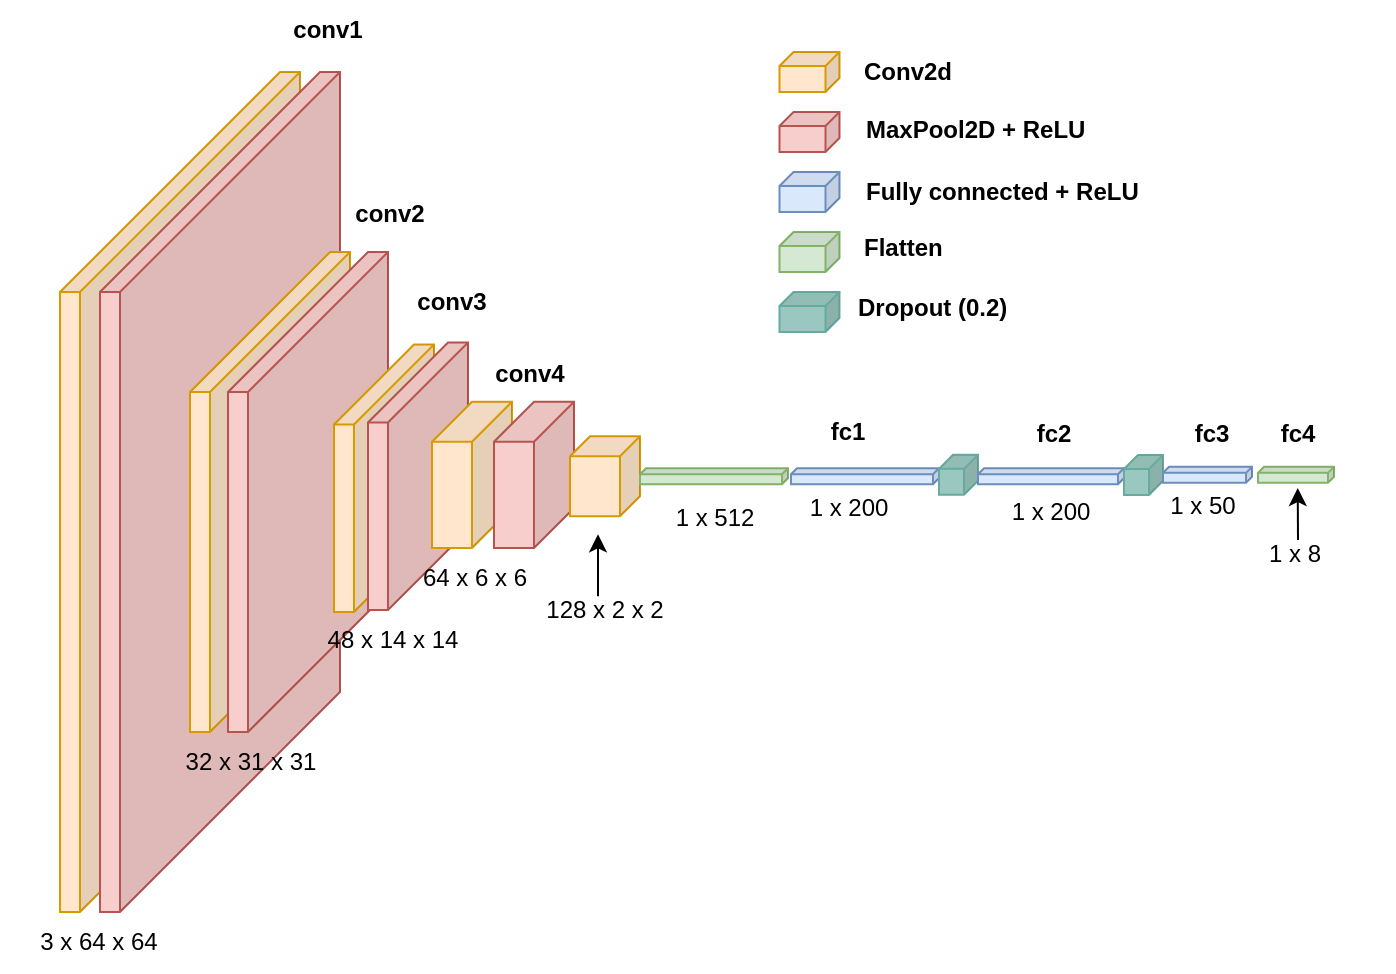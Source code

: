 <mxfile version="26.2.14">
  <diagram id="J0IKtX8XVSgMj0KXxscv" name="Page-1">
    <mxGraphModel dx="779" dy="751" grid="1" gridSize="10" guides="1" tooltips="1" connect="1" arrows="1" fold="1" page="1" pageScale="1" pageWidth="827" pageHeight="1169" math="0" shadow="0">
      <root>
        <mxCell id="0" />
        <mxCell id="1" parent="0" />
        <mxCell id="INubBK2IJQJhVNqbFtJs-60" value="" style="shape=cube;whiteSpace=wrap;html=1;boundedLbl=1;backgroundOutline=1;darkOpacity=0.05;darkOpacity2=0.1;size=7;direction=east;flipH=1;fillColor=#9AC7BF;strokeColor=#67AB9F;" vertex="1" parent="1">
          <mxGeometry x="430.75" y="206" width="30" height="20" as="geometry" />
        </mxCell>
        <mxCell id="INubBK2IJQJhVNqbFtJs-1" value="" style="shape=cube;whiteSpace=wrap;html=1;boundedLbl=1;backgroundOutline=1;darkOpacity=0.05;darkOpacity2=0.1;size=110;direction=east;flipH=1;fillColor=#ffe6cc;strokeColor=#d79b00;" vertex="1" parent="1">
          <mxGeometry x="71" y="96" width="120" height="420" as="geometry" />
        </mxCell>
        <mxCell id="INubBK2IJQJhVNqbFtJs-2" value="" style="shape=cube;whiteSpace=wrap;html=1;boundedLbl=1;backgroundOutline=1;darkOpacity=0.05;darkOpacity2=0.1;size=110;direction=east;flipH=1;fillColor=#F8CECC;strokeColor=#B85450;" vertex="1" parent="1">
          <mxGeometry x="91" y="96" width="120" height="420" as="geometry" />
        </mxCell>
        <mxCell id="INubBK2IJQJhVNqbFtJs-4" value="" style="shape=cube;whiteSpace=wrap;html=1;boundedLbl=1;backgroundOutline=1;darkOpacity=0.05;darkOpacity2=0.1;size=70;direction=east;flipH=1;fillColor=#ffe6cc;strokeColor=#d79b00;" vertex="1" parent="1">
          <mxGeometry x="136" y="186" width="80" height="240" as="geometry" />
        </mxCell>
        <mxCell id="INubBK2IJQJhVNqbFtJs-5" value="" style="shape=cube;whiteSpace=wrap;html=1;boundedLbl=1;backgroundOutline=1;darkOpacity=0.05;darkOpacity2=0.1;size=70;direction=east;flipH=1;fillColor=#F8CECC;strokeColor=#B85450;" vertex="1" parent="1">
          <mxGeometry x="155" y="186" width="80" height="240" as="geometry" />
        </mxCell>
        <mxCell id="INubBK2IJQJhVNqbFtJs-7" value="" style="shape=cube;whiteSpace=wrap;html=1;boundedLbl=1;backgroundOutline=1;darkOpacity=0.05;darkOpacity2=0.1;size=40;direction=east;flipH=1;fillColor=#ffe6cc;strokeColor=#d79b00;" vertex="1" parent="1">
          <mxGeometry x="208" y="232.25" width="50" height="133.75" as="geometry" />
        </mxCell>
        <mxCell id="INubBK2IJQJhVNqbFtJs-6" value="" style="shape=cube;whiteSpace=wrap;html=1;boundedLbl=1;backgroundOutline=1;darkOpacity=0.05;darkOpacity2=0.1;size=40;direction=east;flipH=1;fillColor=#f8cecc;strokeColor=#b85450;" vertex="1" parent="1">
          <mxGeometry x="225" y="231.25" width="50" height="133.75" as="geometry" />
        </mxCell>
        <mxCell id="INubBK2IJQJhVNqbFtJs-11" value="&lt;span style=&quot;white-space: pre;&quot;&gt;&#x9;&lt;/span&gt;" style="shape=cube;whiteSpace=wrap;html=1;boundedLbl=1;backgroundOutline=1;darkOpacity=0.05;darkOpacity2=0.1;size=20;direction=east;flipH=1;fillColor=#ffe6cc;strokeColor=#d79b00;" vertex="1" parent="1">
          <mxGeometry x="257" y="260.87" width="40" height="73.13" as="geometry" />
        </mxCell>
        <mxCell id="INubBK2IJQJhVNqbFtJs-10" value="" style="shape=cube;whiteSpace=wrap;html=1;boundedLbl=1;backgroundOutline=1;darkOpacity=0.05;darkOpacity2=0.1;size=20;direction=east;flipH=1;fillColor=#f8cecc;strokeColor=#b85450;" vertex="1" parent="1">
          <mxGeometry x="288" y="260.87" width="40" height="73.13" as="geometry" />
        </mxCell>
        <mxCell id="INubBK2IJQJhVNqbFtJs-15" value="" style="shape=cube;whiteSpace=wrap;html=1;boundedLbl=1;backgroundOutline=1;darkOpacity=0.05;darkOpacity2=0.1;size=10;direction=east;flipH=1;fillColor=#ffe6cc;strokeColor=#d79b00;" vertex="1" parent="1">
          <mxGeometry x="326" y="278.12" width="35" height="40" as="geometry" />
        </mxCell>
        <mxCell id="INubBK2IJQJhVNqbFtJs-17" value="" style="shape=cube;whiteSpace=wrap;html=1;boundedLbl=1;backgroundOutline=1;darkOpacity=0.05;darkOpacity2=0.1;size=3;direction=east;flipH=1;fillColor=#dae8fc;strokeColor=#6c8ebf;" vertex="1" parent="1">
          <mxGeometry x="436.5" y="294.12" width="74" height="8" as="geometry" />
        </mxCell>
        <mxCell id="INubBK2IJQJhVNqbFtJs-20" value="" style="shape=cube;whiteSpace=wrap;html=1;boundedLbl=1;backgroundOutline=1;darkOpacity=0.05;darkOpacity2=0.1;size=7;direction=east;flipH=1;fillColor=#ffe6cc;strokeColor=#d79b00;" vertex="1" parent="1">
          <mxGeometry x="430.75" y="86" width="30" height="20" as="geometry" />
        </mxCell>
        <mxCell id="INubBK2IJQJhVNqbFtJs-21" value="" style="shape=cube;whiteSpace=wrap;html=1;boundedLbl=1;backgroundOutline=1;darkOpacity=0.05;darkOpacity2=0.1;size=7;direction=east;flipH=1;fillColor=#f8cecc;strokeColor=#b85450;" vertex="1" parent="1">
          <mxGeometry x="430.75" y="116" width="30" height="20" as="geometry" />
        </mxCell>
        <mxCell id="INubBK2IJQJhVNqbFtJs-22" value="" style="shape=cube;whiteSpace=wrap;html=1;boundedLbl=1;backgroundOutline=1;darkOpacity=0.05;darkOpacity2=0.1;size=7;direction=east;flipH=1;fillColor=#dae8fc;strokeColor=#6c8ebf;" vertex="1" parent="1">
          <mxGeometry x="430.75" y="146" width="30" height="20" as="geometry" />
        </mxCell>
        <mxCell id="INubBK2IJQJhVNqbFtJs-23" value="" style="shape=cube;whiteSpace=wrap;html=1;boundedLbl=1;backgroundOutline=1;darkOpacity=0.05;darkOpacity2=0.1;size=3;direction=east;flipH=1;fillColor=#d5e8d4;strokeColor=#82b366;" vertex="1" parent="1">
          <mxGeometry x="670" y="293.43" width="38" height="8" as="geometry" />
        </mxCell>
        <mxCell id="INubBK2IJQJhVNqbFtJs-24" value="" style="shape=cube;whiteSpace=wrap;html=1;boundedLbl=1;backgroundOutline=1;darkOpacity=0.05;darkOpacity2=0.1;size=7;direction=east;flipH=1;fillColor=#d5e8d4;strokeColor=#82b366;" vertex="1" parent="1">
          <mxGeometry x="430.75" y="176" width="30" height="20" as="geometry" />
        </mxCell>
        <mxCell id="INubBK2IJQJhVNqbFtJs-25" value="&lt;b&gt;conv1&lt;/b&gt;" style="text;html=1;strokeColor=none;fillColor=none;align=center;verticalAlign=middle;whiteSpace=wrap;rounded=0;" vertex="1" parent="1">
          <mxGeometry x="185" y="60" width="40" height="30" as="geometry" />
        </mxCell>
        <mxCell id="INubBK2IJQJhVNqbFtJs-26" value="&lt;b&gt;conv2&lt;/b&gt;" style="text;html=1;strokeColor=none;fillColor=none;align=center;verticalAlign=middle;whiteSpace=wrap;rounded=0;" vertex="1" parent="1">
          <mxGeometry x="216" y="152" width="40" height="30" as="geometry" />
        </mxCell>
        <mxCell id="INubBK2IJQJhVNqbFtJs-27" value="&lt;b&gt;conv3&lt;/b&gt;" style="text;html=1;strokeColor=none;fillColor=none;align=center;verticalAlign=middle;whiteSpace=wrap;rounded=0;" vertex="1" parent="1">
          <mxGeometry x="247" y="196" width="40" height="30" as="geometry" />
        </mxCell>
        <mxCell id="INubBK2IJQJhVNqbFtJs-28" value="&lt;b&gt;conv4&lt;/b&gt;" style="text;html=1;strokeColor=none;fillColor=none;align=center;verticalAlign=middle;whiteSpace=wrap;rounded=0;" vertex="1" parent="1">
          <mxGeometry x="286" y="232.25" width="40" height="30" as="geometry" />
        </mxCell>
        <mxCell id="INubBK2IJQJhVNqbFtJs-30" value="&lt;b&gt;fc1&lt;/b&gt;" style="text;html=1;strokeColor=none;fillColor=none;align=center;verticalAlign=middle;whiteSpace=wrap;rounded=0;" vertex="1" parent="1">
          <mxGeometry x="445" y="260.87" width="40" height="30" as="geometry" />
        </mxCell>
        <mxCell id="INubBK2IJQJhVNqbFtJs-31" value="&lt;b&gt;fc3&lt;/b&gt;" style="text;html=1;strokeColor=none;fillColor=none;align=center;verticalAlign=middle;whiteSpace=wrap;rounded=0;" vertex="1" parent="1">
          <mxGeometry x="627" y="262.25" width="40" height="30" as="geometry" />
        </mxCell>
        <mxCell id="INubBK2IJQJhVNqbFtJs-32" value="&lt;b&gt;fc4&lt;/b&gt;" style="text;html=1;strokeColor=none;fillColor=none;align=center;verticalAlign=middle;whiteSpace=wrap;rounded=0;" vertex="1" parent="1">
          <mxGeometry x="670" y="262.25" width="40" height="30" as="geometry" />
        </mxCell>
        <mxCell id="INubBK2IJQJhVNqbFtJs-33" value="3 x 64 x 64" style="text;html=1;strokeColor=none;fillColor=none;align=center;verticalAlign=middle;whiteSpace=wrap;rounded=0;" vertex="1" parent="1">
          <mxGeometry x="41" y="516" width="99" height="30" as="geometry" />
        </mxCell>
        <mxCell id="INubBK2IJQJhVNqbFtJs-34" value="32 x 31 x 31" style="text;html=1;strokeColor=none;fillColor=none;align=center;verticalAlign=middle;whiteSpace=wrap;rounded=0;" vertex="1" parent="1">
          <mxGeometry x="117" y="426" width="99" height="30" as="geometry" />
        </mxCell>
        <mxCell id="INubBK2IJQJhVNqbFtJs-35" value="48 x 14 x 14" style="text;html=1;strokeColor=none;fillColor=none;align=center;verticalAlign=middle;whiteSpace=wrap;rounded=0;" vertex="1" parent="1">
          <mxGeometry x="188" y="365" width="99" height="30" as="geometry" />
        </mxCell>
        <mxCell id="INubBK2IJQJhVNqbFtJs-36" value="64 x 6 x 6" style="text;html=1;strokeColor=none;fillColor=none;align=center;verticalAlign=middle;whiteSpace=wrap;rounded=0;" vertex="1" parent="1">
          <mxGeometry x="229" y="334" width="99" height="30" as="geometry" />
        </mxCell>
        <mxCell id="INubBK2IJQJhVNqbFtJs-42" value="1 x 200" style="text;html=1;strokeColor=none;fillColor=none;align=center;verticalAlign=middle;whiteSpace=wrap;rounded=0;" vertex="1" parent="1">
          <mxGeometry x="415.5" y="302.12" width="99" height="24" as="geometry" />
        </mxCell>
        <mxCell id="INubBK2IJQJhVNqbFtJs-43" value="1 x 50" style="text;html=1;strokeColor=none;fillColor=none;align=center;verticalAlign=middle;whiteSpace=wrap;rounded=0;" vertex="1" parent="1">
          <mxGeometry x="593" y="301.43" width="99" height="24" as="geometry" />
        </mxCell>
        <mxCell id="INubBK2IJQJhVNqbFtJs-44" value="Conv2d" style="text;html=1;strokeColor=none;fillColor=none;align=left;verticalAlign=middle;whiteSpace=wrap;rounded=0;fontStyle=1" vertex="1" parent="1">
          <mxGeometry x="470.75" y="84.06" width="138" height="23.88" as="geometry" />
        </mxCell>
        <mxCell id="INubBK2IJQJhVNqbFtJs-45" value="MaxPool2D + ReLU" style="text;html=1;strokeColor=none;fillColor=none;align=left;verticalAlign=middle;whiteSpace=wrap;rounded=0;fontStyle=1" vertex="1" parent="1">
          <mxGeometry x="471.75" y="113.06" width="138" height="23.88" as="geometry" />
        </mxCell>
        <mxCell id="INubBK2IJQJhVNqbFtJs-46" value="Fully connected + ReLU" style="text;html=1;strokeColor=none;fillColor=none;align=left;verticalAlign=middle;whiteSpace=wrap;rounded=0;fontStyle=1" vertex="1" parent="1">
          <mxGeometry x="471.75" y="144.12" width="148.25" height="23.88" as="geometry" />
        </mxCell>
        <mxCell id="INubBK2IJQJhVNqbFtJs-47" value="Flatten" style="text;html=1;strokeColor=none;fillColor=none;align=left;verticalAlign=middle;whiteSpace=wrap;rounded=0;fontStyle=1" vertex="1" parent="1">
          <mxGeometry x="470.75" y="172.12" width="138" height="23.88" as="geometry" />
        </mxCell>
        <mxCell id="INubBK2IJQJhVNqbFtJs-48" value="128 x 2 x 2" style="text;html=1;strokeColor=none;fillColor=none;align=center;verticalAlign=middle;whiteSpace=wrap;rounded=0;" vertex="1" parent="1">
          <mxGeometry x="294" y="350" width="99" height="30" as="geometry" />
        </mxCell>
        <mxCell id="INubBK2IJQJhVNqbFtJs-49" value="" style="endArrow=classic;html=1;entryX=0.605;entryY=1.084;entryDx=0;entryDy=0;entryPerimeter=0;" edge="1" parent="1">
          <mxGeometry width="50" height="50" relative="1" as="geometry">
            <mxPoint x="340" y="358.13" as="sourcePoint" />
            <mxPoint x="340" y="327.13" as="targetPoint" />
          </mxGeometry>
        </mxCell>
        <mxCell id="INubBK2IJQJhVNqbFtJs-51" value="" style="shape=cube;whiteSpace=wrap;html=1;boundedLbl=1;backgroundOutline=1;darkOpacity=0.05;darkOpacity2=0.1;size=3;direction=east;flipH=1;fillColor=#D5E8D4;strokeColor=#82B366;" vertex="1" parent="1">
          <mxGeometry x="361" y="294.12" width="74" height="8" as="geometry" />
        </mxCell>
        <mxCell id="INubBK2IJQJhVNqbFtJs-52" value="1 x 512" style="text;html=1;strokeColor=none;fillColor=none;align=center;verticalAlign=middle;whiteSpace=wrap;rounded=0;" vertex="1" parent="1">
          <mxGeometry x="348.5" y="304" width="99" height="30" as="geometry" />
        </mxCell>
        <mxCell id="INubBK2IJQJhVNqbFtJs-58" value="1 x 200" style="text;html=1;strokeColor=none;fillColor=none;align=center;verticalAlign=middle;whiteSpace=wrap;rounded=0;" vertex="1" parent="1">
          <mxGeometry x="516.5" y="304" width="99" height="24" as="geometry" />
        </mxCell>
        <mxCell id="INubBK2IJQJhVNqbFtJs-59" value="&lt;b&gt;fc2&lt;/b&gt;" style="text;html=1;strokeColor=none;fillColor=none;align=center;verticalAlign=middle;whiteSpace=wrap;rounded=0;" vertex="1" parent="1">
          <mxGeometry x="548" y="262.25" width="40" height="30" as="geometry" />
        </mxCell>
        <mxCell id="INubBK2IJQJhVNqbFtJs-62" value="" style="shape=cube;whiteSpace=wrap;html=1;boundedLbl=1;backgroundOutline=1;darkOpacity=0.05;darkOpacity2=0.1;size=7;direction=east;flipH=1;fillColor=#9AC7BF;strokeColor=#67AB9F;" vertex="1" parent="1">
          <mxGeometry x="510.5" y="287.43" width="19.5" height="20" as="geometry" />
        </mxCell>
        <mxCell id="INubBK2IJQJhVNqbFtJs-61" value="Dropout (0.2)" style="text;html=1;strokeColor=none;fillColor=none;align=left;verticalAlign=middle;whiteSpace=wrap;rounded=0;fontStyle=1" vertex="1" parent="1">
          <mxGeometry x="467.75" y="202.12" width="138" height="23.88" as="geometry" />
        </mxCell>
        <mxCell id="INubBK2IJQJhVNqbFtJs-18" value="" style="shape=cube;whiteSpace=wrap;html=1;boundedLbl=1;backgroundOutline=1;darkOpacity=0.05;darkOpacity2=0.1;size=3;direction=east;flipH=1;fillColor=#dae8fc;strokeColor=#6c8ebf;" vertex="1" parent="1">
          <mxGeometry x="530" y="294.13" width="73" height="8" as="geometry" />
        </mxCell>
        <mxCell id="INubBK2IJQJhVNqbFtJs-65" value="" style="shape=cube;whiteSpace=wrap;html=1;boundedLbl=1;backgroundOutline=1;darkOpacity=0.05;darkOpacity2=0.1;size=7;direction=east;flipH=1;fillColor=#9AC7BF;strokeColor=#67AB9F;" vertex="1" parent="1">
          <mxGeometry x="603" y="287.44" width="19.5" height="20" as="geometry" />
        </mxCell>
        <mxCell id="INubBK2IJQJhVNqbFtJs-66" value="" style="shape=cube;whiteSpace=wrap;html=1;boundedLbl=1;backgroundOutline=1;darkOpacity=0.05;darkOpacity2=0.1;size=3;direction=east;flipH=1;fillColor=#dae8fc;strokeColor=#6c8ebf;" vertex="1" parent="1">
          <mxGeometry x="622.5" y="293.43" width="44.5" height="8" as="geometry" />
        </mxCell>
        <mxCell id="INubBK2IJQJhVNqbFtJs-67" value="1 x 8" style="text;html=1;strokeColor=none;fillColor=none;align=center;verticalAlign=middle;whiteSpace=wrap;rounded=0;" vertex="1" parent="1">
          <mxGeometry x="639" y="325.43" width="99" height="24" as="geometry" />
        </mxCell>
        <mxCell id="INubBK2IJQJhVNqbFtJs-68" value="" style="endArrow=classic;html=1;entryX=0.605;entryY=1.084;entryDx=0;entryDy=0;entryPerimeter=0;" edge="1" parent="1">
          <mxGeometry width="50" height="50" relative="1" as="geometry">
            <mxPoint x="690" y="330" as="sourcePoint" />
            <mxPoint x="689.86" y="304" as="targetPoint" />
          </mxGeometry>
        </mxCell>
      </root>
    </mxGraphModel>
  </diagram>
</mxfile>

